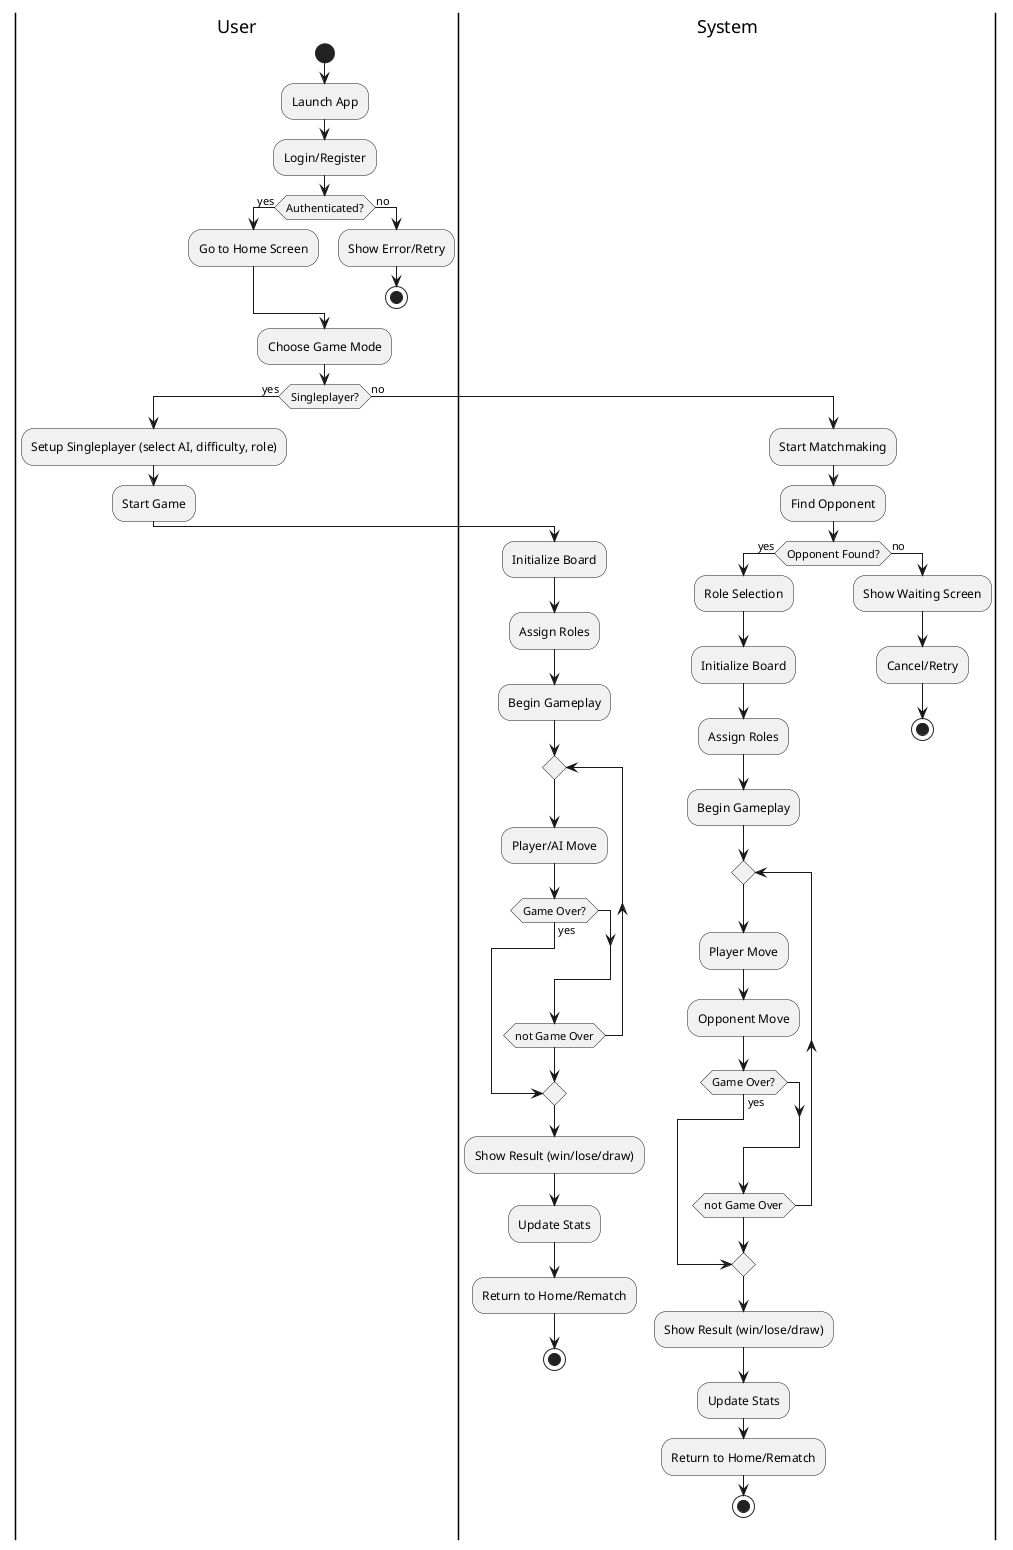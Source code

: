@startuml
|User|
start
:Launch App;
:Login/Register;
if (Authenticated?) then (yes)
  :Go to Home Screen;
else (no)
  :Show Error/Retry;
  stop
endif

:Choose Game Mode;
if (Singleplayer?) then (yes)
  :Setup Singleplayer (select AI, difficulty, role);
  :Start Game;
  |System|
  :Initialize Board;
  :Assign Roles;
  :Begin Gameplay;
  repeat
    :Player/AI Move;
    if (Game Over?) then (yes)
      break
    endif
  repeat while (not Game Over)
  :Show Result (win/lose/draw);
  :Update Stats;
  :Return to Home/Rematch;
  stop
else (no)
  :Start Matchmaking;
  |System|
  :Find Opponent;
  if (Opponent Found?) then (yes)
    :Role Selection;
    :Initialize Board;
    :Assign Roles;
    :Begin Gameplay;
    repeat
      :Player Move;
      :Opponent Move;
      if (Game Over?) then (yes)
        break
      endif
    repeat while (not Game Over)
    :Show Result (win/lose/draw);
    :Update Stats;
    :Return to Home/Rematch;
    stop
  else (no)
    :Show Waiting Screen;
    :Cancel/Retry;
    stop
  endif
endif
@enduml 